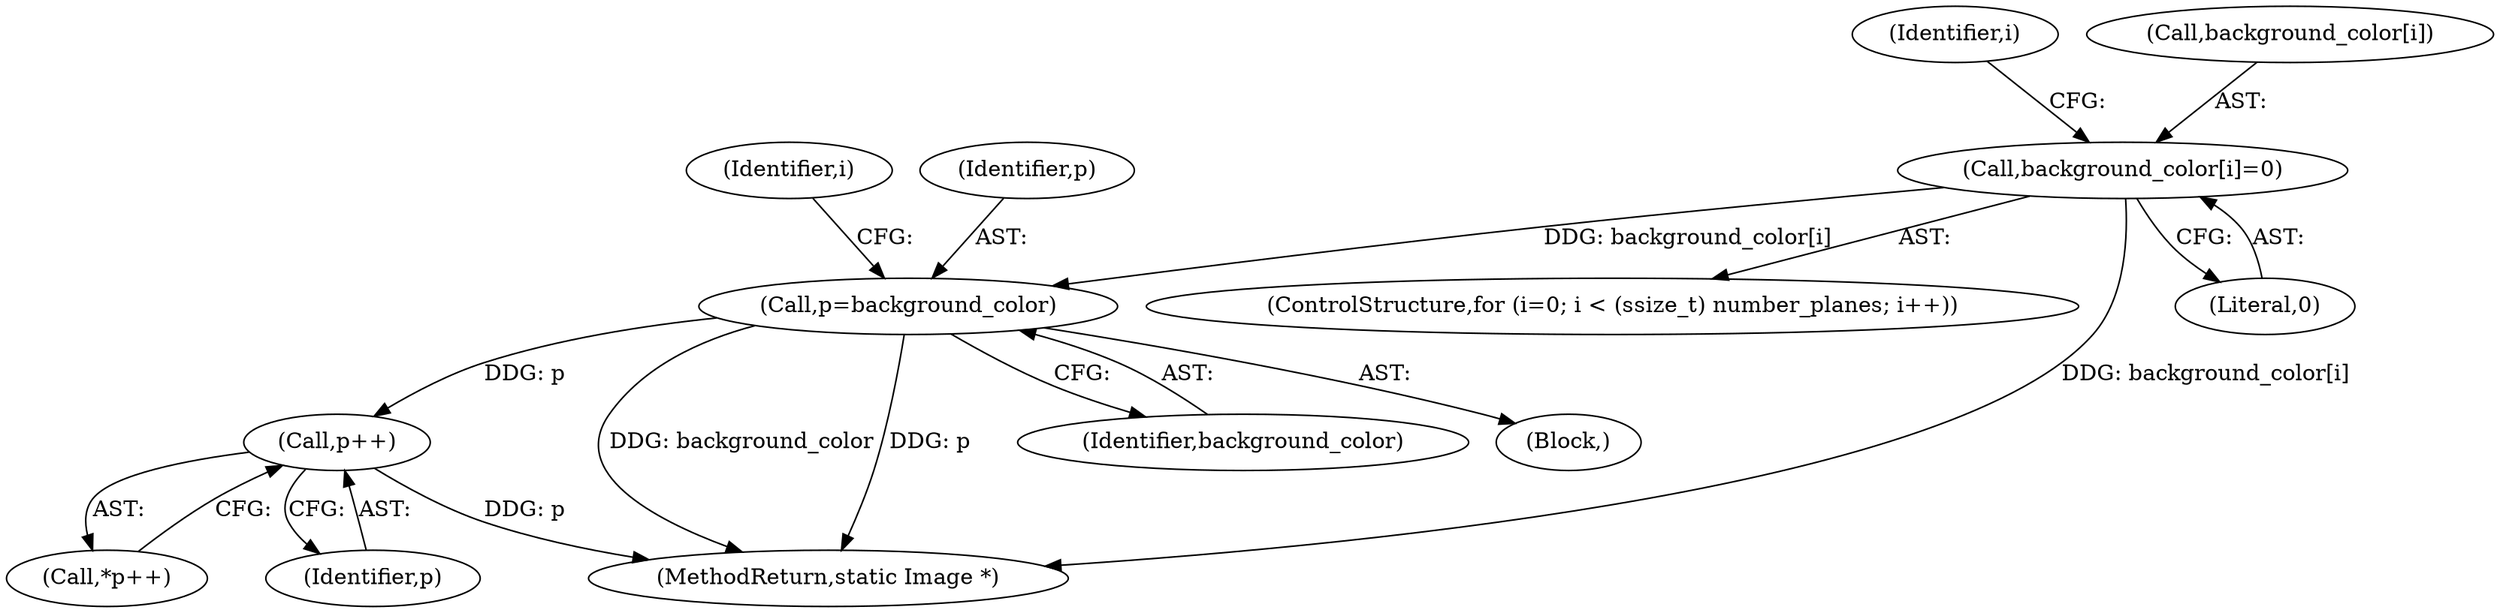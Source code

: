 digraph "0_ImageMagick_f6e9d0d9955e85bdd7540b251cd50d598dacc5e6_53@array" {
"1000348" [label="(Call,background_color[i]=0)"];
"1000359" [label="(Call,p=background_color)"];
"1000375" [label="(Call,p++)"];
"1000337" [label="(ControlStructure,for (i=0; i < (ssize_t) number_planes; i++))"];
"1000359" [label="(Call,p=background_color)"];
"1000374" [label="(Call,*p++)"];
"1001723" [label="(MethodReturn,static Image *)"];
"1000376" [label="(Identifier,p)"];
"1000352" [label="(Literal,0)"];
"1000364" [label="(Identifier,i)"];
"1000347" [label="(Identifier,i)"];
"1000348" [label="(Call,background_color[i]=0)"];
"1000349" [label="(Call,background_color[i])"];
"1000361" [label="(Identifier,background_color)"];
"1000358" [label="(Block,)"];
"1000375" [label="(Call,p++)"];
"1000360" [label="(Identifier,p)"];
"1000348" -> "1000337"  [label="AST: "];
"1000348" -> "1000352"  [label="CFG: "];
"1000349" -> "1000348"  [label="AST: "];
"1000352" -> "1000348"  [label="AST: "];
"1000347" -> "1000348"  [label="CFG: "];
"1000348" -> "1001723"  [label="DDG: background_color[i]"];
"1000348" -> "1000359"  [label="DDG: background_color[i]"];
"1000359" -> "1000358"  [label="AST: "];
"1000359" -> "1000361"  [label="CFG: "];
"1000360" -> "1000359"  [label="AST: "];
"1000361" -> "1000359"  [label="AST: "];
"1000364" -> "1000359"  [label="CFG: "];
"1000359" -> "1001723"  [label="DDG: background_color"];
"1000359" -> "1001723"  [label="DDG: p"];
"1000359" -> "1000375"  [label="DDG: p"];
"1000375" -> "1000374"  [label="AST: "];
"1000375" -> "1000376"  [label="CFG: "];
"1000376" -> "1000375"  [label="AST: "];
"1000374" -> "1000375"  [label="CFG: "];
"1000375" -> "1001723"  [label="DDG: p"];
}
